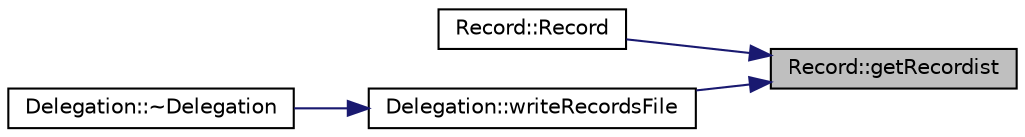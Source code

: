 digraph "Record::getRecordist"
{
 // LATEX_PDF_SIZE
  edge [fontname="Helvetica",fontsize="10",labelfontname="Helvetica",labelfontsize="10"];
  node [fontname="Helvetica",fontsize="10",shape=record];
  rankdir="RL";
  Node1 [label="Record::getRecordist",height=0.2,width=0.4,color="black", fillcolor="grey75", style="filled", fontcolor="black",tooltip=" "];
  Node1 -> Node2 [dir="back",color="midnightblue",fontsize="10",style="solid",fontname="Helvetica"];
  Node2 [label="Record::Record",height=0.2,width=0.4,color="black", fillcolor="white", style="filled",URL="$class_record.html#a55324487fe8ddb6d260feba8864cc7eb",tooltip=" "];
  Node1 -> Node3 [dir="back",color="midnightblue",fontsize="10",style="solid",fontname="Helvetica"];
  Node3 [label="Delegation::writeRecordsFile",height=0.2,width=0.4,color="black", fillcolor="white", style="filled",URL="$class_delegation.html#a7e53245f974022889c32373643dfe878",tooltip=" "];
  Node3 -> Node4 [dir="back",color="midnightblue",fontsize="10",style="solid",fontname="Helvetica"];
  Node4 [label="Delegation::~Delegation",height=0.2,width=0.4,color="black", fillcolor="white", style="filled",URL="$class_delegation.html#ac965ae5422f16f8f66de63f2c4b23c2b",tooltip=" "];
}
